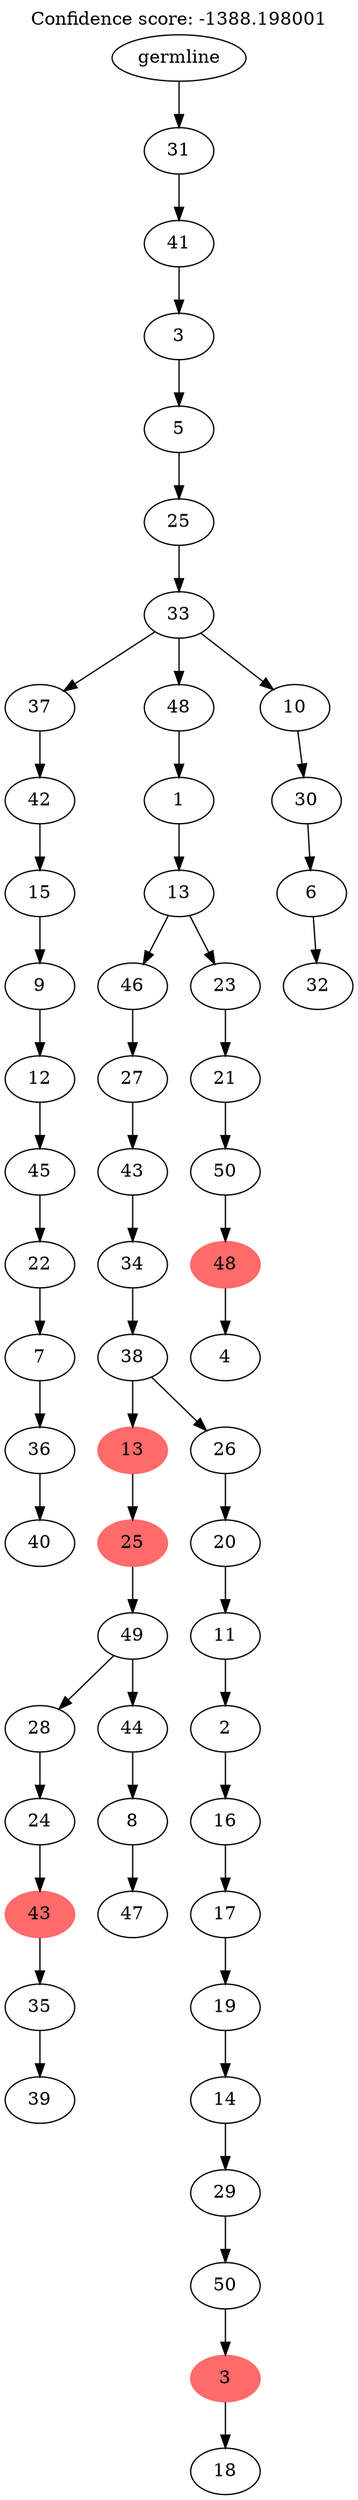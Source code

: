 digraph g {
	"55" -> "56";
	"56" [label="40"];
	"54" -> "55";
	"55" [label="36"];
	"53" -> "54";
	"54" [label="7"];
	"52" -> "53";
	"53" [label="22"];
	"51" -> "52";
	"52" [label="45"];
	"50" -> "51";
	"51" [label="12"];
	"49" -> "50";
	"50" [label="9"];
	"48" -> "49";
	"49" [label="15"];
	"47" -> "48";
	"48" [label="42"];
	"45" -> "46";
	"46" [label="39"];
	"44" -> "45";
	"45" [label="35"];
	"43" -> "44";
	"44" [color=indianred1, style=filled, label="43"];
	"42" -> "43";
	"43" [label="24"];
	"40" -> "41";
	"41" [label="47"];
	"39" -> "40";
	"40" [label="8"];
	"38" -> "39";
	"39" [label="44"];
	"38" -> "42";
	"42" [label="28"];
	"37" -> "38";
	"38" [label="49"];
	"36" -> "37";
	"37" [color=indianred1, style=filled, label="25"];
	"34" -> "35";
	"35" [label="18"];
	"33" -> "34";
	"34" [color=indianred1, style=filled, label="3"];
	"32" -> "33";
	"33" [label="50"];
	"31" -> "32";
	"32" [label="29"];
	"30" -> "31";
	"31" [label="14"];
	"29" -> "30";
	"30" [label="19"];
	"28" -> "29";
	"29" [label="17"];
	"27" -> "28";
	"28" [label="16"];
	"26" -> "27";
	"27" [label="2"];
	"25" -> "26";
	"26" [label="11"];
	"24" -> "25";
	"25" [label="20"];
	"23" -> "24";
	"24" [label="26"];
	"23" -> "36";
	"36" [color=indianred1, style=filled, label="13"];
	"22" -> "23";
	"23" [label="38"];
	"21" -> "22";
	"22" [label="34"];
	"20" -> "21";
	"21" [label="43"];
	"19" -> "20";
	"20" [label="27"];
	"17" -> "18";
	"18" [label="4"];
	"16" -> "17";
	"17" [color=indianred1, style=filled, label="48"];
	"15" -> "16";
	"16" [label="50"];
	"14" -> "15";
	"15" [label="21"];
	"13" -> "14";
	"14" [label="23"];
	"13" -> "19";
	"19" [label="46"];
	"12" -> "13";
	"13" [label="13"];
	"11" -> "12";
	"12" [label="1"];
	"9" -> "10";
	"10" [label="32"];
	"8" -> "9";
	"9" [label="6"];
	"7" -> "8";
	"8" [label="30"];
	"6" -> "7";
	"7" [label="10"];
	"6" -> "11";
	"11" [label="48"];
	"6" -> "47";
	"47" [label="37"];
	"5" -> "6";
	"6" [label="33"];
	"4" -> "5";
	"5" [label="25"];
	"3" -> "4";
	"4" [label="5"];
	"2" -> "3";
	"3" [label="3"];
	"1" -> "2";
	"2" [label="41"];
	"0" -> "1";
	"1" [label="31"];
	"0" [label="germline"];
	labelloc="t";
	label="Confidence score: -1388.198001";
}
